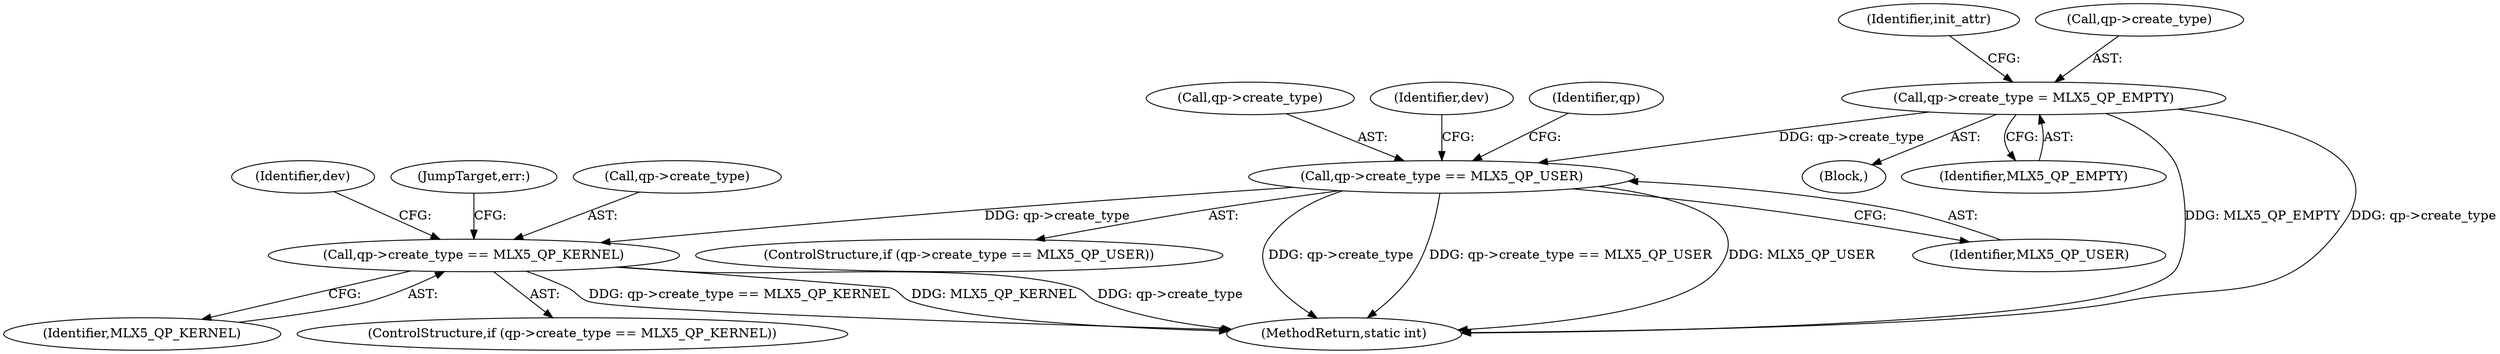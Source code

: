 digraph "0_linux_0625b4ba1a5d4703c7fb01c497bd6c156908af00@API" {
"1000742" [label="(Call,qp->create_type = MLX5_QP_EMPTY)"];
"1001403" [label="(Call,qp->create_type == MLX5_QP_USER)"];
"1001415" [label="(Call,qp->create_type == MLX5_QP_KERNEL)"];
"1001415" [label="(Call,qp->create_type == MLX5_QP_KERNEL)"];
"1001421" [label="(Identifier,dev)"];
"1001402" [label="(ControlStructure,if (qp->create_type == MLX5_QP_USER))"];
"1001419" [label="(Identifier,MLX5_QP_KERNEL)"];
"1000730" [label="(Block,)"];
"1000746" [label="(Identifier,MLX5_QP_EMPTY)"];
"1001404" [label="(Call,qp->create_type)"];
"1000750" [label="(Identifier,init_attr)"];
"1001414" [label="(ControlStructure,if (qp->create_type == MLX5_QP_KERNEL))"];
"1001423" [label="(JumpTarget,err:)"];
"1001416" [label="(Call,qp->create_type)"];
"1001428" [label="(MethodReturn,static int)"];
"1001403" [label="(Call,qp->create_type == MLX5_QP_USER)"];
"1001409" [label="(Identifier,dev)"];
"1001417" [label="(Identifier,qp)"];
"1000742" [label="(Call,qp->create_type = MLX5_QP_EMPTY)"];
"1001407" [label="(Identifier,MLX5_QP_USER)"];
"1000743" [label="(Call,qp->create_type)"];
"1000742" -> "1000730"  [label="AST: "];
"1000742" -> "1000746"  [label="CFG: "];
"1000743" -> "1000742"  [label="AST: "];
"1000746" -> "1000742"  [label="AST: "];
"1000750" -> "1000742"  [label="CFG: "];
"1000742" -> "1001428"  [label="DDG: MLX5_QP_EMPTY"];
"1000742" -> "1001428"  [label="DDG: qp->create_type"];
"1000742" -> "1001403"  [label="DDG: qp->create_type"];
"1001403" -> "1001402"  [label="AST: "];
"1001403" -> "1001407"  [label="CFG: "];
"1001404" -> "1001403"  [label="AST: "];
"1001407" -> "1001403"  [label="AST: "];
"1001409" -> "1001403"  [label="CFG: "];
"1001417" -> "1001403"  [label="CFG: "];
"1001403" -> "1001428"  [label="DDG: qp->create_type"];
"1001403" -> "1001428"  [label="DDG: qp->create_type == MLX5_QP_USER"];
"1001403" -> "1001428"  [label="DDG: MLX5_QP_USER"];
"1001403" -> "1001415"  [label="DDG: qp->create_type"];
"1001415" -> "1001414"  [label="AST: "];
"1001415" -> "1001419"  [label="CFG: "];
"1001416" -> "1001415"  [label="AST: "];
"1001419" -> "1001415"  [label="AST: "];
"1001421" -> "1001415"  [label="CFG: "];
"1001423" -> "1001415"  [label="CFG: "];
"1001415" -> "1001428"  [label="DDG: qp->create_type == MLX5_QP_KERNEL"];
"1001415" -> "1001428"  [label="DDG: MLX5_QP_KERNEL"];
"1001415" -> "1001428"  [label="DDG: qp->create_type"];
}
